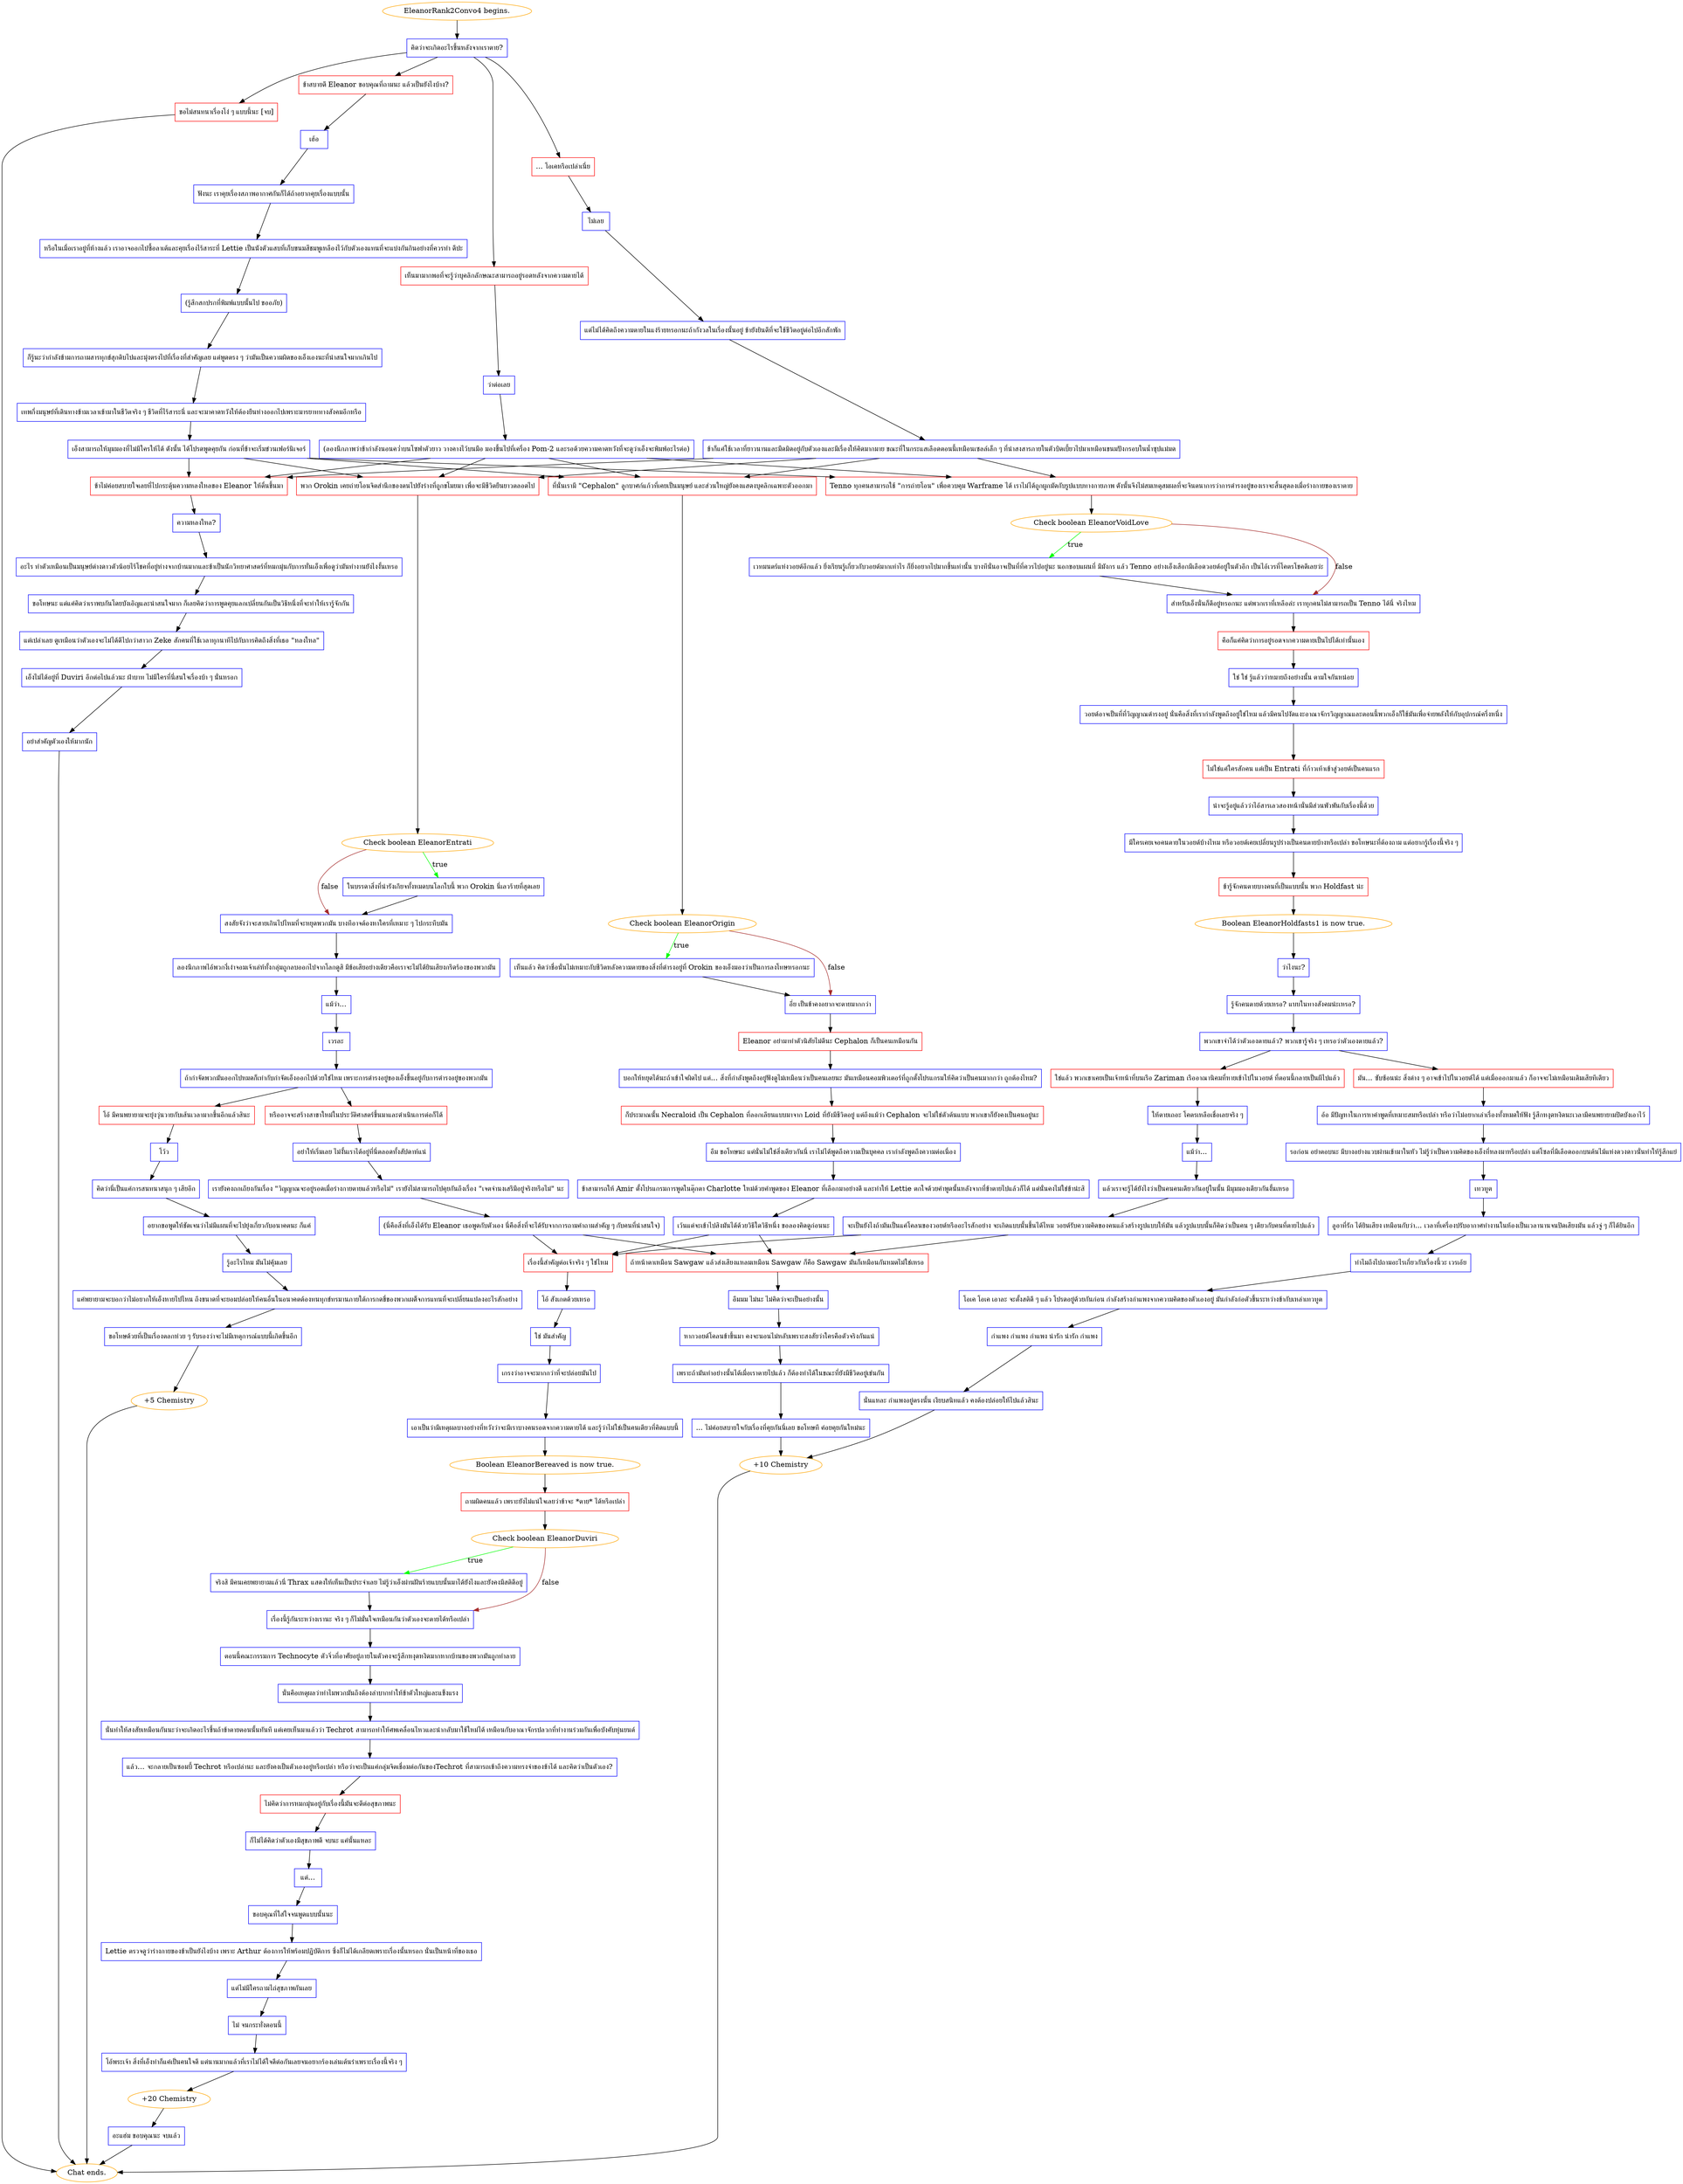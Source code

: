digraph {
	"EleanorRank2Convo4 begins." [color=orange];
		"EleanorRank2Convo4 begins." -> j1842897984;
	j1842897984 [label="คิดว่าจะเกิดอะไรขึ้นหลังจากเราตาย?",shape=box,color=blue];
		j1842897984 -> j271199123;
		j1842897984 -> j3855119702;
		j1842897984 -> j1778891036;
		j1842897984 -> j1901387154;
	j271199123 [label="ข้าสบายดี Eleanor ขอบคุณที่ถามนะ แล้วเป็นยังไงบ้าง?",shape=box,color=red];
		j271199123 -> j1513596253;
	j3855119702 [label="... โอเคหรือเปล่าเนี่ย",shape=box,color=red];
		j3855119702 -> j1996374444;
	j1778891036 [label="เห็นมามากพอที่จะรู้ว่าบุคลิกลักษณะสามารถอยู่รอดหลังจากความตายได้",shape=box,color=red];
		j1778891036 -> j919669435;
	j1901387154 [label="ขอไม่สนทนาเรื่องโง่ ๆ แบบนี้นะ [จบ]",shape=box,color=red];
		j1901387154 -> "Chat ends.";
	j1513596253 [label="เฮ้อ",shape=box,color=blue];
		j1513596253 -> j564281887;
	j1996374444 [label="ไม่เลย",shape=box,color=blue];
		j1996374444 -> j4238459352;
	j919669435 [label="ว่าต่อเลย",shape=box,color=blue];
		j919669435 -> j915492636;
	"Chat ends." [color=orange];
	j564281887 [label="ฟังนะ เราคุยเรื่องสภาพอากาศกันก็ได้ถ้าอยากคุยเรื่องแบบนั้น",shape=box,color=blue];
		j564281887 -> j441095672;
	j4238459352 [label="แต่ไม่ได้คิดถึงความตายในแง่ร้ายหรอกนะถ้ากังวลในเรื่องนั้นอยู่ ข้ายังยินดีที่จะใช้ชีวิตอยู่ต่อไปอีกสักพัก",shape=box,color=blue];
		j4238459352 -> j1613756504;
	j915492636 [label="(ลองนึกภาพว่าข้ากำลังนอนคว่ำบนโซฟาตัวยาว วางคางไว้บนมือ มองขึ้นไปที่เครื่อง Pom-2 และรอด้วยความคาดหวังที่จะดูว่าเอ็งจะพิมพ์อะไรต่อ)",shape=box,color=blue];
		j915492636 -> j2587129179;
		j915492636 -> j3889107019;
		j915492636 -> j406786095;
		j915492636 -> j3857055743;
	j441095672 [label="หรือในเมื่อเราอยู่ที่ห้างแล้ว เราอาจออกไปซื้อลาเต้และคุยเรื่องไร้สาระที่ Lettie เป็นนังตัวแสบที่เก็บขนมสีชมพูเหลืองไว้กับตัวเองแทนที่จะแบ่งกันกินอย่างที่ควรทำ ดีปะ",shape=box,color=blue];
		j441095672 -> j3775982991;
	j1613756504 [label="ข้าก็แค่ใช้เวลาที่ยาวนานและมืดมิดอยู่กับตัวเองและมีเรื่องให้คิดมากมาย ขณะที่ในกระแสเลือดตอนนี้เหมือนเซลล์เล็ก ๆ ที่น่าสงสารภายในตัวบิดเบี้ยวไปมาเหมือนขนมปังกรอบในน้ำซุปแม่มด",shape=box,color=blue];
		j1613756504 -> j2587129179;
		j1613756504 -> j3889107019;
		j1613756504 -> j406786095;
		j1613756504 -> j3857055743;
	j2587129179 [label="ที่นั่นเรามี \"Cephalon\" ลูกบาศก์แก้วที่เคยเป็นมนุษย์ และส่วนใหญ่ยังคงแสดงบุคลิกเฉพาะตัวออกมา",shape=box,color=red];
		j2587129179 -> j1343304143;
	j3889107019 [label="พวก Orokin เคยถ่ายโอนจิตสำนึกของตนไปยังร่างที่ถูกขโมยมา เพื่อจะมีชีวิตยืนยาวตลอดไป",shape=box,color=red];
		j3889107019 -> j3627759057;
	j406786095 [label="Tenno ทุกคนสามารถใช้ \"การถ่ายโอน\" เพื่อควบคุม Warframe ได้ เราไม่ได้ถูกผูกมัดกับรูปแบบทางกายภาพ ดังนั้นจึงไม่สมเหตุสมผลที่จะจินตนาการว่าการดำรงอยู่ของเราจะสิ้นสุดลงเมื่อร่างกายของเราตาย",shape=box,color=red];
		j406786095 -> j3467238656;
	j3857055743 [label="ข้าไม่ค่อยสบายใจเลยที่ไปกระตุ้นความหลงใหลของ Eleanor ให้ตื่นขึ้นมา",shape=box,color=red];
		j3857055743 -> j3168308172;
	j3775982991 [label="(รู้สึกสกปรกที่พิมพ์แบบนั้นไป ขออภัย)",shape=box,color=blue];
		j3775982991 -> j3073244536;
	j1343304143 [label="Check boolean EleanorOrigin",color=orange];
		j1343304143 -> j1914810477 [label=true,color=green];
		j1343304143 -> j1743759351 [label=false,color=brown];
	j3627759057 [label="Check boolean EleanorEntrati",color=orange];
		j3627759057 -> j2381251300 [label=true,color=green];
		j3627759057 -> j2322562078 [label=false,color=brown];
	j3467238656 [label="Check boolean EleanorVoidLove",color=orange];
		j3467238656 -> j1723626148 [label=true,color=green];
		j3467238656 -> j373371006 [label=false,color=brown];
	j3168308172 [label="ความหลงใหล?",shape=box,color=blue];
		j3168308172 -> j4137161242;
	j3073244536 [label="ก็รู้นะว่ากำลังข้ามการถามสารทุกข์สุกดิบไปและมุ่งตรงไปที่เรื่องที่สำคัญเลย แต่พูดตรง ๆ ว่ามันเป็นความผิดของเอ็งเองนะที่น่าสนใจมากเกินไป",shape=box,color=blue];
		j3073244536 -> j3755395361;
	j1914810477 [label="เห็นแล้ว คิดว่าชื่อนั่นไม่เหมาะกับชีวิตหลังความตายของสิ่งที่ดำรงอยู่ที่ Orokin ของเอ็งมองว่าเป็นการลงโทษหรอกนะ",shape=box,color=blue];
		j1914810477 -> j1743759351;
	j1743759351 [label="อึ๋ย เป็นข้าคงอยากจะตายมากกว่า",shape=box,color=blue];
		j1743759351 -> j741368276;
	j2381251300 [label="ในบรรดาสิ่งที่น่ารังเกียจทั้งหมดบนโลกใบนี้ พวก Orokin นี่เลวร้ายที่สุดเลย",shape=box,color=blue];
		j2381251300 -> j2322562078;
	j2322562078 [label="สงสัยจังว่าจะสายเกินไปไหมที่จะหยุดพวกมัน บางทีอาจต้องหาใครที่เหมาะ ๆ ไปกระทืบมัน",shape=box,color=blue];
		j2322562078 -> j3508338563;
	j1723626148 [label="เวทมนตร์แห่งวอยด์อีกแล้ว ยิ่งเรียนรู้เกี่ยวกับวอยด์มากเท่าไร ก็ยิ่งอยากไปมากขึ้นเท่านั้น บางทีนั่นอาจเป็นที่ที่ควรไปอยู่นะ นอกขอบแผนที่ มีมังกร แล้ว Tenno อย่างเอ็งเสือกมีเลือดวอยด์อยู่ในตัวอีก เป็นไอ้เวรที่โคตรโชคดีเลยว่ะ",shape=box,color=blue];
		j1723626148 -> j373371006;
	j373371006 [label="สำหรับเอ็งนั่นก็ดีอยู่หรอกนะ แต่พวกเราที่เหลือล่ะ เราทุกคนไม่สามารถเป็น Tenno ได้นี่ จริงไหม",shape=box,color=blue];
		j373371006 -> j524451531;
	j4137161242 [label="อะไร ทำตัวเหมือนเป็นมนุษย์ต่างดาวตัวน้อยไร้โชคที่อยู่ห่างจากบ้านมากและข้าเป็นนักวิทยาศาสตร์ที่หมกมุ่นกับการหั่นเอ็งเพื่อดูว่ามันทำงานยังไงงั้นเหรอ",shape=box,color=blue];
		j4137161242 -> j2343008662;
	j3755395361 [label="เทพกึ่งมนุษย์ที่เดินทางข้ามเวลาเข้ามาในชีวิตจริง ๆ ชีวิตที่ไร้สาระนี่ และจะมาคาดหวังให้ต้องยืนห่างออกไปเพราะมารยาททางสังคมอีกหรือ",shape=box,color=blue];
		j3755395361 -> j2648004741;
	j741368276 [label="Eleanor อย่ามาทำตัวนิสัยไม่ดีนะ Cephalon ก็เป็นคนเหมือนกัน",shape=box,color=red];
		j741368276 -> j1201513216;
	j3508338563 [label="ลองนึกภาพไอ้พวกงี่เง่าจอมเจ้าเล่ห์ทั้งกลุ่มถูกลบออกไปจากโลกดูสิ มีข้อเสียอย่างเดียวคือเราจะไม่ได้ยินเสียงกรีดร้องของพวกมัน",shape=box,color=blue];
		j3508338563 -> j2880784939;
	j524451531 [label="คือก็แค่คิดว่าการอยู่รอดจากความตายเป็นไปได้เท่านั้นเอง",shape=box,color=red];
		j524451531 -> j336497812;
	j2343008662 [label="ขอโทษนะ แต่แค่คิดว่าเราพบกันโดยบังเอิญและน่าสนใจมาก ก็เลยคิดว่าการพูดคุยแลกเปลี่ยนกันเป็นวิธีหนึ่งที่จะทำให้เรารู้จักกัน",shape=box,color=blue];
		j2343008662 -> j3024155670;
	j2648004741 [label="เอ็งสามารถให้มุมมองที่ไม่มีใครให้ได้ ดังนั้น ได้โปรดพูดคุยกัน ก่อนที่ข้าจะเริ่มข่วนเฟอร์นิเจอร์",shape=box,color=blue];
		j2648004741 -> j2587129179;
		j2648004741 -> j3889107019;
		j2648004741 -> j406786095;
		j2648004741 -> j3857055743;
	j1201513216 [label="บอกให้หยุดได้นะถ้าเข้าใจผิดไป แต่… สิ่งที่กำลังพูดถึงอยู่ฟังดูไม่เหมือนว่าเป็นคนเลยนะ มันเหมือนคอมพิวเตอร์ที่ถูกตั้งโปรแกรมให้คิดว่าเป็นคนมากกว่า ถูกต้องไหม?",shape=box,color=blue];
		j1201513216 -> j4148976256;
	j2880784939 [label="แม้ว่า…",shape=box,color=blue];
		j2880784939 -> j2212224200;
	j336497812 [label="ใช่ ใช่ รู้แล้วว่าหมายถึงอย่างนั้น ตามใจกันหน่อย",shape=box,color=blue];
		j336497812 -> j3807361462;
	j3024155670 [label="แต่เปล่าเลย ดูเหมือนว่าตัวเองจะไม่ได้ดีไปกว่าสาวก Zeke สักคนที่ใช้เวลาทุกนาทีไปกับการคิดถึงสิ่งที่เธอ \"หลงใหล\"",shape=box,color=blue];
		j3024155670 -> j1806965764;
	j4148976256 [label="ก็ประมาณนั้น Necraloid เป็น Cephalon ที่ลอกเลียนแบบมาจาก Loid ที่ยังมีชีวิตอยู่ แต่ถึงแม้ว่า Cephalon จะไม่ใช่ตัวต้นแบบ พวกเขาก็ยังคงเป็นคนอยู่นะ",shape=box,color=red];
		j4148976256 -> j2191224302;
	j2212224200 [label="เวรละ",shape=box,color=blue];
		j2212224200 -> j900195511;
	j3807361462 [label="วอยด์อาจเป็นที่ที่วิญญาณดำรงอยู่ นั่นคือสิ่งที่เรากำลังพูดถึงอยู่ใช่ไหม แล้วมีคนไปงัดแงะอาณาจักรวิญญาณและตอนนี้พวกเอ็งก็ใช้มันเพื่อจ่ายพลังให้กับอุปกรณ์ครึ่งหนึ่ง",shape=box,color=blue];
		j3807361462 -> j3025665127;
	j1806965764 [label="เอ็งไม่ได้อยู่ที่ Duviri อีกต่อไปแล้วนะ ฝ่าบาท ไม่มีใครที่นี่สนใจเรื่องบ้า ๆ นั่นหรอก",shape=box,color=blue];
		j1806965764 -> j2862889342;
	j2191224302 [label="อืม ขอโทษนะ แต่นั่นไม่ใช่สิ่งเดียวกันนี่ เราไม่ได้พูดถึงความเป็นบุคคล เรากำลังพูดถึงความต่อเนื่อง",shape=box,color=blue];
		j2191224302 -> j2994465030;
	j900195511 [label="ถ้ากำจัดพวกมันออกไปหมดก็เท่ากับกำจัดเอ็งออกไปด้วยใช่ไหม เพราะการดำรงอยู่ของเอ็งขึ้นอยู่กับการดำรงอยู่ของพวกมัน",shape=box,color=blue];
		j900195511 -> j911316524;
		j900195511 -> j250379445;
	j3025665127 [label="ไม่ใช่แค่ใครสักคน แต่เป็น Entrati ที่ก้าวเท้าเข้าสู่วอยด์เป็นคนแรก",shape=box,color=red];
		j3025665127 -> j2990224797;
	j2862889342 [label="อย่าสำคัญตัวเองให้มากนัก",shape=box,color=blue];
		j2862889342 -> "Chat ends.";
	j2994465030 [label="ข้าสามารถให้ Amir ตั้งโปรแกรมการพูดในตุ๊กตา Charlotte ใหม่ด้วยคำพูดของ Eleanor ที่เลือกมาอย่างดี และทำให้ Lettie ตกใจด้วยคำพูดนั้นหลังจากที่ข้าตายไปแล้วก็ได้ แต่นั่นคงไม่ใช่ข้าน่ะสิ",shape=box,color=blue];
		j2994465030 -> j1756757386;
	j911316524 [label="โอ้ มีคนพยายามจะยุ่งวุ่นวายกับเส้นเวลามากขึ้นอีกแล้วสินะ",shape=box,color=red];
		j911316524 -> j3468118360;
	j250379445 [label="หรืออาจจะสร้างสาขาใหม่ในประวัติศาสตร์ขึ้นมาและดำเนินการต่อก็ได้",shape=box,color=red];
		j250379445 -> j641525581;
	j2990224797 [label="น่าจะรู้อยู่แล้วว่าไอ้สารเลวสองหน้านั่นมีส่วนพัวพันกับเรื่องนี้ด้วย",shape=box,color=blue];
		j2990224797 -> j1227849945;
	j1756757386 [label="เว้นแต่จะเข้าไปสิงมันได้ด้วยวิธีใดวิธีหนึ่ง ขอลองคิดดูก่อนนะ",shape=box,color=blue];
		j1756757386 -> j4202582467;
		j1756757386 -> j1091555555;
	j3468118360 [label="โว้ว",shape=box,color=blue];
		j3468118360 -> j3263602144;
	j641525581 [label="อย่าให้เริ่มเลย ไม่งั้นเราได้อยู่ที่นี่ตลอดทั้งสัปดาห์แน่",shape=box,color=blue];
		j641525581 -> j2849082211;
	j1227849945 [label="มีใครเคยเจอคนตายในวอยด์บ้างไหม หรือวอยด์เคยเปลี่ยนรูปร่างเป็นคนตายบ้างหรือเปล่า ขอโทษนะที่ต้องถาม แต่อยากรู้เรื่องนี้จริง ๆ",shape=box,color=blue];
		j1227849945 -> j1394374744;
	j4202582467 [label="ถ้าหน้าตาเหมือน Sawgaw แล้วส่งเสียงแหลมเหมือน Sawgaw ก็คือ Sawgaw มันก็เหมือนกันหมดไม่ใช่เหรอ",shape=box,color=red];
		j4202582467 -> j692611447;
	j1091555555 [label="เรื่องนี้สำคัญต่อเจ้าจริง ๆ ใช่ไหม",shape=box,color=red];
		j1091555555 -> j619194113;
	j3263602144 [label="คิดว่านี่เป็นแค่การสนทนาสนุก ๆ เสียอีก",shape=box,color=blue];
		j3263602144 -> j2422721162;
	j2849082211 [label="เรายังคงถกเถียงกันเรื่อง \"วิญญาณจะอยู่รอดเมื่อร่างกายตายแล้วหรือไม่\" เรายังไม่สามารถไปคุยกันถึงเรื่อง \"เจตจำนงเสรีมีอยู่จริงหรือไม่\" นะ",shape=box,color=blue];
		j2849082211 -> j113531358;
	j1394374744 [label="ข้ารู้จักคนตายบางคนที่เป็นแบบนั้น พวก Holdfast น่ะ",shape=box,color=red];
		j1394374744 -> j636125259;
	j692611447 [label="อืมมม ไม่นะ ไม่คิดว่าจะเป็นอย่างนั้น",shape=box,color=blue];
		j692611447 -> j3517959662;
	j619194113 [label="โอ้ สังเกตด้วยเหรอ",shape=box,color=blue];
		j619194113 -> j3308840400;
	j2422721162 [label="อยากขอพูดให้ชัดเจนว่าไม่มีแผนที่จะไปยุ่งเกี่ยวกับอนาคตนะ ก็แค่",shape=box,color=blue];
		j2422721162 -> j2318952405;
	j113531358 [label="(นี่คือสิ่งที่เอ็งได้รับ Eleanor เธอพูดกับตัวเอง นี่คือสิ่งที่จะได้รับจากการถามคำถามสำคัญ ๆ กับคนที่น่าสนใจ)",shape=box,color=blue];
		j113531358 -> j4202582467;
		j113531358 -> j1091555555;
	j636125259 [label="Boolean EleanorHoldfasts1 is now true.",color=orange];
		j636125259 -> j2994254252;
	j3517959662 [label="หากวอยด์โคลนข้าขึ้นมา คงจะนอนไม่หลับเพราะสงสัยว่าใครคือตัวจริงกันแน่",shape=box,color=blue];
		j3517959662 -> j2465055630;
	j3308840400 [label="ใช่ มันสำคัญ",shape=box,color=blue];
		j3308840400 -> j2251949656;
	j2318952405 [label="รู้อะไรไหม มันไม่คุ้มเลย",shape=box,color=blue];
		j2318952405 -> j2192572099;
	j2994254252 [label="ว่าไงนะ?",shape=box,color=blue];
		j2994254252 -> j280977753;
	j2465055630 [label="เพราะถ้ามันทำอย่างนั้นได้เมื่อเราตายไปแล้ว ก็ต้องทำได้ในขณะที่ยังมีชีวิตอยู่เช่นกัน",shape=box,color=blue];
		j2465055630 -> j3135454559;
	j2251949656 [label="เกรงว่าอาจจะมากกว่าที่จะปล่อยมันไป",shape=box,color=blue];
		j2251949656 -> j590614133;
	j2192572099 [label="แค่พยายามจะบอกว่าไม่อยากให้เอ็งหายไปไหน ถึงขนาดที่จะยอมปล่อยให้คนอื่นในอนาคตต้องทนทุกข์ทรมานภายใต้การกดขี่ของพวกเผด็จการแทนที่จะเปลี่ยนแปลงอะไรสักอย่าง",shape=box,color=blue];
		j2192572099 -> j440304767;
	j280977753 [label="รู้จักคนตายด้วยเหรอ? แบบในทางสังคมน่ะเหรอ?",shape=box,color=blue];
		j280977753 -> j3313009547;
	j3135454559 [label="... ไม่ค่อยสบายใจกับเรื่องที่คุยกันนี่เลย ขอโทษที ค่อยคุยกันใหม่นะ",shape=box,color=blue];
		j3135454559 -> j1933300832;
	j590614133 [label="เอาเป็นว่ามีเหตุผลบางอย่างที่หวังว่าจะมีเราบางคนรอดจากความตายได้ และรู้ว่าไม่ใช่เป็นคนเดียวที่คิดแบบนี้",shape=box,color=blue];
		j590614133 -> j2479798480;
	j440304767 [label="ขอโทษด้วยที่เป็นเรื่องตลกห่วย ๆ รับรองว่าจะไม่มีเหตุการณ์แบบนี้เกิดขึ้นอีก",shape=box,color=blue];
		j440304767 -> j4081414586;
	j3313009547 [label="พวกเขาจำได้ว่าตัวเองตายแล้ว? พวกเขารู้จริง ๆ เหรอว่าตัวเองตายแล้ว?",shape=box,color=blue];
		j3313009547 -> j2859312291;
		j3313009547 -> j3408030008;
	j1933300832 [label="+10 Chemistry",color=orange];
		j1933300832 -> "Chat ends.";
	j2479798480 [label="Boolean EleanorBereaved is now true.",color=orange];
		j2479798480 -> j3795459227;
	j4081414586 [label="+5 Chemistry",color=orange];
		j4081414586 -> "Chat ends.";
	j2859312291 [label="ใช่แล้ว พวกเขาเคยเป็นเจ้าหน้าที่บนเรือ Zariman เรืออาณานิคมที่หายเข้าไปในวอยด์ ที่ตอนนี้กลายเป็นผีไปแล้ว",shape=box,color=red];
		j2859312291 -> j1538242887;
	j3408030008 [label="มัน... ซับซ้อนน่ะ สิ่งต่าง ๆ อาจเข้าไปในวอยด์ได้ แต่เมื่อออกมาแล้ว ก็อาจจะไม่เหมือนเดิมเสียทีเดียว",shape=box,color=red];
		j3408030008 -> j4159503556;
	j3795459227 [label="ถามผิดคนแล้ว เพราะยังไม่แน่ใจเลยว่าข้าจะ *ตาย* ได้หรือเปล่า",shape=box,color=red];
		j3795459227 -> j4031565703;
	j1538242887 [label="ให้ตายเถอะ โคตรเหลือเชื่อเลยจริง ๆ",shape=box,color=blue];
		j1538242887 -> j2243267746;
	j4159503556 [label="อ้อ มีปัญหาในการหาคำพูดที่เหมาะสมหรือเปล่า หรือว่าไม่อยากเล่าเรื่องทั้งหมดให้ฟัง รู้สึกหงุดหงิดนะเวลามีคนพยายามปิดบังเอาไว้",shape=box,color=blue];
		j4159503556 -> j1367374144;
	j4031565703 [label="Check boolean EleanorDuviri",color=orange];
		j4031565703 -> j2038050981 [label=true,color=green];
		j4031565703 -> j51236663 [label=false,color=brown];
	j2243267746 [label="แม้ว่า…",shape=box,color=blue];
		j2243267746 -> j3025509164;
	j1367374144 [label="รอก่อน อย่าตอบนะ มีบางอย่างแวบผ่านเข้ามาในหัว ไม่รู้ว่าเป็นความคิดของเอ็งที่หลงมาหรือเปล่า แต่โซลที่มีเลือดออกบนต้นไม้แห่งดวงดาวนั่นทำให้รู้สึกแย่",shape=box,color=blue];
		j1367374144 -> j162416584;
	j2038050981 [label="จริงสิ มีคนเคยพยายามแล้วนี่ Thrax แสดงให้เห็นเป็นประจำเลย ไม่รู้ว่าเอ็งผ่านฝันร้ายแบบนั้นมาได้ยังไงและยังคงมีสติดีอยู่",shape=box,color=blue];
		j2038050981 -> j51236663;
	j51236663 [label="เรื่องนี้รู้กันระหว่างเรานะ จริง ๆ ก็ไม่มั่นใจเหมือนกันว่าตัวเองจะตายได้หรือเปล่า",shape=box,color=blue];
		j51236663 -> j188850852;
	j3025509164 [label="แล้วเราจะรู้ได้ยังไงว่าเป็นคนคนเดียวกันอยู่ในนั้น มีมุมมองเดียวกันงั้นเหรอ",shape=box,color=blue];
		j3025509164 -> j3272371451;
	j162416584 [label="เทวทูต",shape=box,color=blue];
		j162416584 -> j2181451550;
	j188850852 [label="ตอนนี้คณะกรรมการ Technocyte ตัวจิ๋วที่อาศัยอยู่ภายในตัวคงจะรู้สึกหงุดหงิดมากหากบ้านของพวกมันถูกทำลาย",shape=box,color=blue];
		j188850852 -> j2597508307;
	j3272371451 [label="จะเป็นยังไงถ้ามันเป็นแค่โคลนของวอยด์หรืออะไรสักอย่าง จะเกิดแบบนั้นขึ้นได้ไหม วอยด์รับความคิดของคนแล้วสร้างรูปแบบให้มัน แล้วรูปแบบนั้นก็คิดว่าเป็นคน ๆ เดียวกับคนที่ตายไปแล้ว",shape=box,color=blue];
		j3272371451 -> j4202582467;
		j3272371451 -> j1091555555;
	j2181451550 [label="ลูอาที่รัก ได้ยินเสียง เหมือนกับว่า... เวลาที่เครื่องปรับอากาศทำงานในห้องเป็นเวลานานจนปิดเสียงมัน แล้วจู่ ๆ ก็ได้ยินอีก",shape=box,color=blue];
		j2181451550 -> j2709968680;
	j2597508307 [label="นั่นคือเหตุผลว่าทำไมพวกมันถึงต้องลำบากทำให้ข้าตัวใหญ่และแข็งแรง",shape=box,color=blue];
		j2597508307 -> j2583529107;
	j2709968680 [label="ทำไมถึงไปถามอะไรเกี่ยวกับเรื่องนี้วะ เวรเอ้ย",shape=box,color=blue];
		j2709968680 -> j1617103566;
	j2583529107 [label="นั่นทำให้สงสัยเหมือนกันนะว่าจะเกิดอะไรขึ้นถ้าข้าตายตอนนั้นทันที แต่เคยเห็นมาแล้วว่า Techrot สามารถทำให้ศพเคลื่อนไหวและนำกลับมาใช้ใหม่ได้ เหมือนกับอาณาจักรปลวกที่ทำงานร่วมกันเพื่อบังคับหุ่นยนต์",shape=box,color=blue];
		j2583529107 -> j1814844863;
	j1617103566 [label="โอเค โอเค เอาละ จะตั้งสติดี ๆ แล้ว โปรดอยู่ด้วยกันก่อน กำลังสร้างกำแพงจากความคิดของตัวเองอยู่ มันกำลังก่อตัวขึ้นระหว่างข้ากับเหล่าเทวทูต",shape=box,color=blue];
		j1617103566 -> j2512458458;
	j1814844863 [label="แล้ว… จะกลายเป็นซอมบี้ Techrot หรือเปล่านะ และยังคงเป็นตัวเองอยู่หรือเปล่า หรือว่าจะเป็นแค่กลุ่มจิตเชื่อมต่อกันของTechrot ที่สามารถเข้าถึงความทรงจำของข้าได้ และคิดว่าเป็นตัวเอง?",shape=box,color=blue];
		j1814844863 -> j2853211205;
	j2512458458 [label="กำแพง กำแพง กำแพง น่ารัก น่ารัก กำแพง",shape=box,color=blue];
		j2512458458 -> j218533120;
	j2853211205 [label="ไม่คิดว่าการหมกมุ่นอยู่กับเรื่องนี้มันจะดีต่อสุขภาพนะ",shape=box,color=red];
		j2853211205 -> j4143562833;
	j218533120 [label="นั่นแหละ กำแพงอยู่ตรงนั้น เงียบสนิทแล้ว คงต้องปล่อยให้ไปแล้วสินะ",shape=box,color=blue];
		j218533120 -> j1933300832;
	j4143562833 [label="ก็ไม่ได้คิดว่าตัวเองมีสุขภาพดี จบนะ แค่นั้นแหละ",shape=box,color=blue];
		j4143562833 -> j325295974;
	j325295974 [label="แต่…",shape=box,color=blue];
		j325295974 -> j2532353495;
	j2532353495 [label="ขอบคุณที่ใส่ใจจนพูดแบบนั้นนะ",shape=box,color=blue];
		j2532353495 -> j2481748888;
	j2481748888 [label="Lettie ตรวจดูว่าร่างกายของข้าเป็นยังไงบ้าง เพราะ Arthur ต้องการให้พร้อมปฏิบัติการ ซึ่งก็ไม่ได้เกลียดเพราะเรื่องนั้นหรอก นั่นเป็นหน้าที่ของเธอ",shape=box,color=blue];
		j2481748888 -> j2729978746;
	j2729978746 [label="แต่ไม่มีใครถามไถ่สุขภาพกันเลย",shape=box,color=blue];
		j2729978746 -> j2531945991;
	j2531945991 [label="ไม่ จนกระทั่งตอนนี้",shape=box,color=blue];
		j2531945991 -> j2475391620;
	j2475391620 [label="โอ้พระเจ้า สิ่งที่เอ็งทำก็แค่เป็นคนใจดี แต่นานมากแล้วที่เราไม่ได้ใจดีต่อกันเลยจนอยากร้องเล่นเต้นรำเพราะเรื่องนี้จริง ๆ",shape=box,color=blue];
		j2475391620 -> j3981419841;
	j3981419841 [label="+20 Chemistry",color=orange];
		j3981419841 -> j1748758549;
	j1748758549 [label="อะแฮ่ม ขอบคุณนะ จบแล้ว",shape=box,color=blue];
		j1748758549 -> "Chat ends.";
}